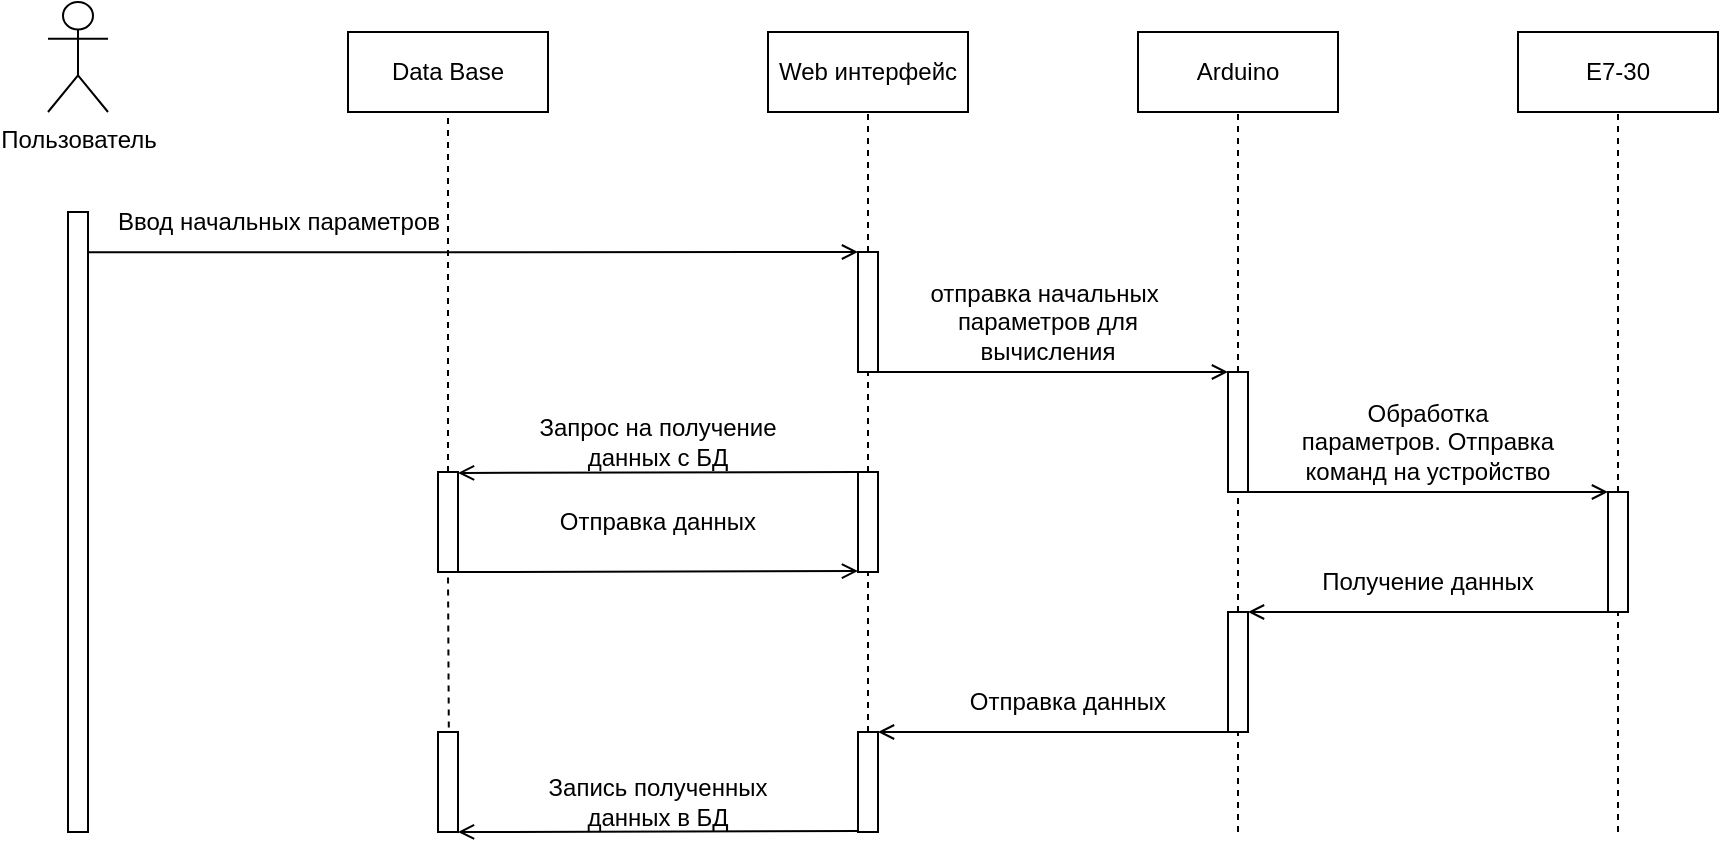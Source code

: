 <mxfile version="21.0.6" type="device"><diagram id="zH57GmAhJfeJXu2t3p1v" name="Страница 1"><mxGraphModel dx="1155" dy="639" grid="1" gridSize="10" guides="1" tooltips="1" connect="1" arrows="1" fold="1" page="1" pageScale="1" pageWidth="827" pageHeight="1169" math="0" shadow="0"><root><mxCell id="0"/><mxCell id="1" parent="0"/><mxCell id="ULtyJm1STYnobLeXZDDJ-1" value="Пользователь" style="shape=umlActor;verticalLabelPosition=bottom;verticalAlign=top;html=1;outlineConnect=0;" vertex="1" parent="1"><mxGeometry x="70" y="25" width="30" height="55" as="geometry"/></mxCell><mxCell id="ULtyJm1STYnobLeXZDDJ-3" value="Web интерфейс" style="rounded=0;whiteSpace=wrap;html=1;" vertex="1" parent="1"><mxGeometry x="430" y="40" width="100" height="40" as="geometry"/></mxCell><mxCell id="ULtyJm1STYnobLeXZDDJ-4" value="" style="rounded=0;whiteSpace=wrap;html=1;" vertex="1" parent="1"><mxGeometry x="475" y="150" width="10" height="60" as="geometry"/></mxCell><mxCell id="ULtyJm1STYnobLeXZDDJ-5" value="" style="rounded=0;whiteSpace=wrap;html=1;" vertex="1" parent="1"><mxGeometry x="80" y="130" width="10" height="310" as="geometry"/></mxCell><mxCell id="ULtyJm1STYnobLeXZDDJ-10" value="" style="endArrow=none;html=1;rounded=0;exitX=0;exitY=0;exitDx=0;exitDy=0;entryX=1;entryY=0.065;entryDx=0;entryDy=0;entryPerimeter=0;endFill=0;startArrow=open;startFill=0;" edge="1" parent="1" source="ULtyJm1STYnobLeXZDDJ-4" target="ULtyJm1STYnobLeXZDDJ-5"><mxGeometry width="50" height="50" relative="1" as="geometry"><mxPoint x="160" y="220" as="sourcePoint"/><mxPoint x="210" y="170" as="targetPoint"/></mxGeometry></mxCell><mxCell id="ULtyJm1STYnobLeXZDDJ-12" value="E7-30" style="rounded=0;whiteSpace=wrap;html=1;" vertex="1" parent="1"><mxGeometry x="805" y="40" width="100" height="40" as="geometry"/></mxCell><mxCell id="ULtyJm1STYnobLeXZDDJ-13" value="Arduino" style="rounded=0;whiteSpace=wrap;html=1;" vertex="1" parent="1"><mxGeometry x="615" y="40" width="100" height="40" as="geometry"/></mxCell><mxCell id="ULtyJm1STYnobLeXZDDJ-14" value="" style="endArrow=none;dashed=1;html=1;rounded=0;entryX=0.5;entryY=1;entryDx=0;entryDy=0;exitX=0.5;exitY=0;exitDx=0;exitDy=0;" edge="1" parent="1" source="ULtyJm1STYnobLeXZDDJ-4" target="ULtyJm1STYnobLeXZDDJ-3"><mxGeometry width="50" height="50" relative="1" as="geometry"><mxPoint x="505" y="240" as="sourcePoint"/><mxPoint x="555" y="190" as="targetPoint"/></mxGeometry></mxCell><mxCell id="ULtyJm1STYnobLeXZDDJ-15" value="" style="rounded=0;whiteSpace=wrap;html=1;" vertex="1" parent="1"><mxGeometry x="660" y="210" width="10" height="60" as="geometry"/></mxCell><mxCell id="ULtyJm1STYnobLeXZDDJ-16" value="" style="endArrow=none;html=1;rounded=0;entryX=1;entryY=0.065;entryDx=0;entryDy=0;entryPerimeter=0;endFill=0;startArrow=open;startFill=0;exitX=0;exitY=0;exitDx=0;exitDy=0;" edge="1" parent="1" source="ULtyJm1STYnobLeXZDDJ-15"><mxGeometry width="50" height="50" relative="1" as="geometry"><mxPoint x="655" y="210" as="sourcePoint"/><mxPoint x="485" y="210" as="targetPoint"/></mxGeometry></mxCell><mxCell id="ULtyJm1STYnobLeXZDDJ-17" value="отправка начальных&amp;nbsp;&lt;br&gt;параметров для вычисления" style="text;html=1;strokeColor=none;fillColor=none;align=center;verticalAlign=middle;whiteSpace=wrap;rounded=0;" vertex="1" parent="1"><mxGeometry x="505" y="170" width="130" height="30" as="geometry"/></mxCell><mxCell id="ULtyJm1STYnobLeXZDDJ-19" value="" style="endArrow=none;dashed=1;html=1;rounded=0;exitX=0.5;exitY=0;exitDx=0;exitDy=0;entryX=0.5;entryY=1;entryDx=0;entryDy=0;" edge="1" parent="1" source="ULtyJm1STYnobLeXZDDJ-15" target="ULtyJm1STYnobLeXZDDJ-13"><mxGeometry width="50" height="50" relative="1" as="geometry"><mxPoint x="665" y="180" as="sourcePoint"/><mxPoint x="715" y="130" as="targetPoint"/></mxGeometry></mxCell><mxCell id="ULtyJm1STYnobLeXZDDJ-20" value="" style="rounded=0;whiteSpace=wrap;html=1;" vertex="1" parent="1"><mxGeometry x="850" y="270" width="10" height="60" as="geometry"/></mxCell><mxCell id="ULtyJm1STYnobLeXZDDJ-21" value="" style="endArrow=none;html=1;rounded=0;endFill=0;startArrow=open;startFill=0;exitX=0;exitY=0;exitDx=0;exitDy=0;entryX=1;entryY=1;entryDx=0;entryDy=0;" edge="1" parent="1" source="ULtyJm1STYnobLeXZDDJ-20" target="ULtyJm1STYnobLeXZDDJ-15"><mxGeometry width="50" height="50" relative="1" as="geometry"><mxPoint x="845" y="269.43" as="sourcePoint"/><mxPoint x="675" y="270" as="targetPoint"/></mxGeometry></mxCell><mxCell id="ULtyJm1STYnobLeXZDDJ-22" value="Обработка параметров. Отправка команд на устройство" style="text;html=1;strokeColor=none;fillColor=none;align=center;verticalAlign=middle;whiteSpace=wrap;rounded=0;" vertex="1" parent="1"><mxGeometry x="695" y="230" width="130" height="30" as="geometry"/></mxCell><mxCell id="ULtyJm1STYnobLeXZDDJ-23" value="" style="rounded=0;whiteSpace=wrap;html=1;" vertex="1" parent="1"><mxGeometry x="660" y="330" width="10" height="60" as="geometry"/></mxCell><mxCell id="ULtyJm1STYnobLeXZDDJ-24" value="" style="endArrow=open;html=1;rounded=0;endFill=0;startArrow=none;startFill=0;exitX=0;exitY=0;exitDx=0;exitDy=0;entryX=1;entryY=1;entryDx=0;entryDy=0;" edge="1" parent="1"><mxGeometry width="50" height="50" relative="1" as="geometry"><mxPoint x="850" y="330" as="sourcePoint"/><mxPoint x="670" y="330" as="targetPoint"/></mxGeometry></mxCell><mxCell id="ULtyJm1STYnobLeXZDDJ-25" value="Получение данных" style="text;html=1;strokeColor=none;fillColor=none;align=center;verticalAlign=middle;whiteSpace=wrap;rounded=0;" vertex="1" parent="1"><mxGeometry x="695" y="300" width="130" height="30" as="geometry"/></mxCell><mxCell id="ULtyJm1STYnobLeXZDDJ-26" value="" style="endArrow=none;dashed=1;html=1;rounded=0;entryX=0.5;entryY=1;entryDx=0;entryDy=0;exitX=0.5;exitY=0;exitDx=0;exitDy=0;" edge="1" parent="1" source="ULtyJm1STYnobLeXZDDJ-23" target="ULtyJm1STYnobLeXZDDJ-15"><mxGeometry width="50" height="50" relative="1" as="geometry"><mxPoint x="615" y="340" as="sourcePoint"/><mxPoint x="665" y="290" as="targetPoint"/></mxGeometry></mxCell><mxCell id="ULtyJm1STYnobLeXZDDJ-27" value="" style="rounded=0;whiteSpace=wrap;html=1;" vertex="1" parent="1"><mxGeometry x="475" y="390" width="10" height="50" as="geometry"/></mxCell><mxCell id="ULtyJm1STYnobLeXZDDJ-28" value="" style="endArrow=open;html=1;rounded=0;endFill=0;startArrow=none;startFill=0;exitX=0;exitY=0;exitDx=0;exitDy=0;" edge="1" parent="1"><mxGeometry width="50" height="50" relative="1" as="geometry"><mxPoint x="660" y="390" as="sourcePoint"/><mxPoint x="485" y="390" as="targetPoint"/></mxGeometry></mxCell><mxCell id="ULtyJm1STYnobLeXZDDJ-29" value="Отправка данных" style="text;html=1;strokeColor=none;fillColor=none;align=center;verticalAlign=middle;whiteSpace=wrap;rounded=0;" vertex="1" parent="1"><mxGeometry x="515" y="360" width="130" height="30" as="geometry"/></mxCell><mxCell id="ULtyJm1STYnobLeXZDDJ-31" value="" style="endArrow=none;dashed=1;html=1;rounded=0;entryX=0.5;entryY=1;entryDx=0;entryDy=0;exitX=0.5;exitY=0;exitDx=0;exitDy=0;" edge="1" parent="1" source="ULtyJm1STYnobLeXZDDJ-20" target="ULtyJm1STYnobLeXZDDJ-12"><mxGeometry width="50" height="50" relative="1" as="geometry"><mxPoint x="825" y="200" as="sourcePoint"/><mxPoint x="875" y="150" as="targetPoint"/></mxGeometry></mxCell><mxCell id="ULtyJm1STYnobLeXZDDJ-33" value="" style="endArrow=none;dashed=1;html=1;rounded=0;entryX=0.5;entryY=1;entryDx=0;entryDy=0;" edge="1" parent="1" target="ULtyJm1STYnobLeXZDDJ-23"><mxGeometry width="50" height="50" relative="1" as="geometry"><mxPoint x="665" y="440" as="sourcePoint"/><mxPoint x="675" y="420" as="targetPoint"/></mxGeometry></mxCell><mxCell id="ULtyJm1STYnobLeXZDDJ-34" value="" style="endArrow=none;dashed=1;html=1;rounded=0;entryX=0.5;entryY=1;entryDx=0;entryDy=0;" edge="1" parent="1" target="ULtyJm1STYnobLeXZDDJ-20"><mxGeometry width="50" height="50" relative="1" as="geometry"><mxPoint x="855" y="440" as="sourcePoint"/><mxPoint x="854.8" y="390" as="targetPoint"/></mxGeometry></mxCell><mxCell id="ULtyJm1STYnobLeXZDDJ-37" value="Data Base" style="rounded=0;whiteSpace=wrap;html=1;" vertex="1" parent="1"><mxGeometry x="220" y="40" width="100" height="40" as="geometry"/></mxCell><mxCell id="ULtyJm1STYnobLeXZDDJ-38" value="" style="rounded=0;whiteSpace=wrap;html=1;" vertex="1" parent="1"><mxGeometry x="265" y="390" width="10" height="50" as="geometry"/></mxCell><mxCell id="ULtyJm1STYnobLeXZDDJ-39" value="" style="endArrow=open;html=1;rounded=0;endFill=0;startArrow=none;startFill=0;exitX=0;exitY=0;exitDx=0;exitDy=0;entryX=1;entryY=1;entryDx=0;entryDy=0;" edge="1" parent="1" target="ULtyJm1STYnobLeXZDDJ-38"><mxGeometry width="50" height="50" relative="1" as="geometry"><mxPoint x="475" y="439.52" as="sourcePoint"/><mxPoint x="300" y="439.52" as="targetPoint"/></mxGeometry></mxCell><mxCell id="ULtyJm1STYnobLeXZDDJ-40" value="Запись полученных данных в БД" style="text;html=1;strokeColor=none;fillColor=none;align=center;verticalAlign=middle;whiteSpace=wrap;rounded=0;" vertex="1" parent="1"><mxGeometry x="310" y="410" width="130" height="30" as="geometry"/></mxCell><mxCell id="ULtyJm1STYnobLeXZDDJ-41" value="" style="rounded=0;whiteSpace=wrap;html=1;" vertex="1" parent="1"><mxGeometry x="265" y="260" width="10" height="50" as="geometry"/></mxCell><mxCell id="ULtyJm1STYnobLeXZDDJ-42" value="" style="rounded=0;whiteSpace=wrap;html=1;" vertex="1" parent="1"><mxGeometry x="475" y="260" width="10" height="50" as="geometry"/></mxCell><mxCell id="ULtyJm1STYnobLeXZDDJ-44" value="" style="endArrow=open;html=1;rounded=0;endFill=0;startArrow=none;startFill=0;exitX=0;exitY=0;exitDx=0;exitDy=0;entryX=1;entryY=1;entryDx=0;entryDy=0;" edge="1" parent="1"><mxGeometry width="50" height="50" relative="1" as="geometry"><mxPoint x="475" y="260" as="sourcePoint"/><mxPoint x="275" y="260.48" as="targetPoint"/></mxGeometry></mxCell><mxCell id="ULtyJm1STYnobLeXZDDJ-45" value="Запрос на получение данных с БД" style="text;html=1;strokeColor=none;fillColor=none;align=center;verticalAlign=middle;whiteSpace=wrap;rounded=0;" vertex="1" parent="1"><mxGeometry x="310" y="230" width="130" height="30" as="geometry"/></mxCell><mxCell id="ULtyJm1STYnobLeXZDDJ-47" value="" style="endArrow=none;html=1;rounded=0;endFill=0;startArrow=open;startFill=0;exitX=0;exitY=0;exitDx=0;exitDy=0;entryX=1;entryY=1;entryDx=0;entryDy=0;" edge="1" parent="1"><mxGeometry width="50" height="50" relative="1" as="geometry"><mxPoint x="475" y="309.52" as="sourcePoint"/><mxPoint x="275" y="310" as="targetPoint"/></mxGeometry></mxCell><mxCell id="ULtyJm1STYnobLeXZDDJ-48" value="Отправка данных" style="text;html=1;strokeColor=none;fillColor=none;align=center;verticalAlign=middle;whiteSpace=wrap;rounded=0;" vertex="1" parent="1"><mxGeometry x="310" y="270" width="130" height="30" as="geometry"/></mxCell><mxCell id="ULtyJm1STYnobLeXZDDJ-49" value="" style="endArrow=none;dashed=1;html=1;rounded=0;entryX=0.5;entryY=1;entryDx=0;entryDy=0;exitX=0.5;exitY=0;exitDx=0;exitDy=0;" edge="1" parent="1" source="ULtyJm1STYnobLeXZDDJ-41" target="ULtyJm1STYnobLeXZDDJ-37"><mxGeometry width="50" height="50" relative="1" as="geometry"><mxPoint x="250" y="220" as="sourcePoint"/><mxPoint x="300" y="170" as="targetPoint"/></mxGeometry></mxCell><mxCell id="ULtyJm1STYnobLeXZDDJ-50" value="" style="endArrow=none;dashed=1;html=1;rounded=0;entryX=0.5;entryY=1;entryDx=0;entryDy=0;exitX=0.54;exitY=-0.044;exitDx=0;exitDy=0;exitPerimeter=0;" edge="1" parent="1" source="ULtyJm1STYnobLeXZDDJ-38" target="ULtyJm1STYnobLeXZDDJ-41"><mxGeometry width="50" height="50" relative="1" as="geometry"><mxPoint x="180" y="450" as="sourcePoint"/><mxPoint x="230" y="400" as="targetPoint"/></mxGeometry></mxCell><mxCell id="ULtyJm1STYnobLeXZDDJ-51" value="" style="endArrow=none;dashed=1;html=1;rounded=0;entryX=0.5;entryY=1;entryDx=0;entryDy=0;exitX=0.5;exitY=0;exitDx=0;exitDy=0;" edge="1" parent="1" source="ULtyJm1STYnobLeXZDDJ-42" target="ULtyJm1STYnobLeXZDDJ-4"><mxGeometry width="50" height="50" relative="1" as="geometry"><mxPoint x="490" y="300" as="sourcePoint"/><mxPoint x="540" y="250" as="targetPoint"/></mxGeometry></mxCell><mxCell id="ULtyJm1STYnobLeXZDDJ-52" value="" style="endArrow=none;dashed=1;html=1;rounded=0;entryX=0.5;entryY=1;entryDx=0;entryDy=0;exitX=0.5;exitY=0;exitDx=0;exitDy=0;" edge="1" parent="1" source="ULtyJm1STYnobLeXZDDJ-27" target="ULtyJm1STYnobLeXZDDJ-42"><mxGeometry width="50" height="50" relative="1" as="geometry"><mxPoint x="430" y="390" as="sourcePoint"/><mxPoint x="480" y="340" as="targetPoint"/></mxGeometry></mxCell><mxCell id="ULtyJm1STYnobLeXZDDJ-53" value="Ввод начальных параметров" style="text;html=1;align=center;verticalAlign=middle;resizable=0;points=[];autosize=1;strokeColor=none;fillColor=none;" vertex="1" parent="1"><mxGeometry x="95" y="120" width="180" height="30" as="geometry"/></mxCell></root></mxGraphModel></diagram></mxfile>